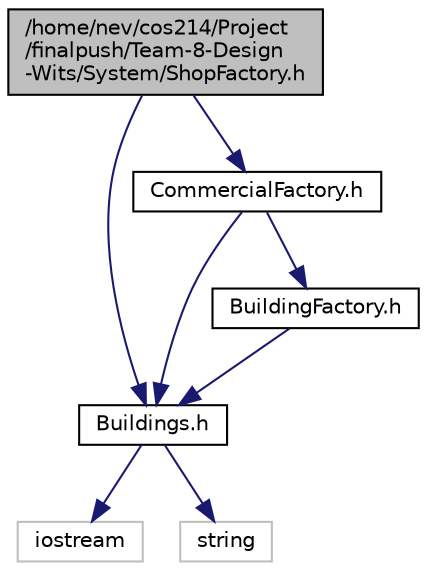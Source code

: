 digraph "/home/nev/cos214/Project/finalpush/Team-8-Design-Wits/System/ShopFactory.h"
{
 // LATEX_PDF_SIZE
  edge [fontname="Helvetica",fontsize="10",labelfontname="Helvetica",labelfontsize="10"];
  node [fontname="Helvetica",fontsize="10",shape=record];
  Node1 [label="/home/nev/cos214/Project\l/finalpush/Team-8-Design\l-Wits/System/ShopFactory.h",height=0.2,width=0.4,color="black", fillcolor="grey75", style="filled", fontcolor="black",tooltip="Defines the ShopFactory class interface."];
  Node1 -> Node2 [color="midnightblue",fontsize="10",style="solid",fontname="Helvetica"];
  Node2 [label="Buildings.h",height=0.2,width=0.4,color="black", fillcolor="white", style="filled",URL="$Buildings_8h.html",tooltip="Header file containing the Buildings abstract base class definition."];
  Node2 -> Node3 [color="midnightblue",fontsize="10",style="solid",fontname="Helvetica"];
  Node3 [label="iostream",height=0.2,width=0.4,color="grey75", fillcolor="white", style="filled",tooltip=" "];
  Node2 -> Node4 [color="midnightblue",fontsize="10",style="solid",fontname="Helvetica"];
  Node4 [label="string",height=0.2,width=0.4,color="grey75", fillcolor="white", style="filled",tooltip=" "];
  Node1 -> Node5 [color="midnightblue",fontsize="10",style="solid",fontname="Helvetica"];
  Node5 [label="CommercialFactory.h",height=0.2,width=0.4,color="black", fillcolor="white", style="filled",URL="$CommercialFactory_8h.html",tooltip="Defines the CommercialFactory class interface."];
  Node5 -> Node2 [color="midnightblue",fontsize="10",style="solid",fontname="Helvetica"];
  Node5 -> Node6 [color="midnightblue",fontsize="10",style="solid",fontname="Helvetica"];
  Node6 [label="BuildingFactory.h",height=0.2,width=0.4,color="black", fillcolor="white", style="filled",URL="$BuildingFactory_8h.html",tooltip="Defines the BuildingFactory class interface."];
  Node6 -> Node2 [color="midnightblue",fontsize="10",style="solid",fontname="Helvetica"];
}
